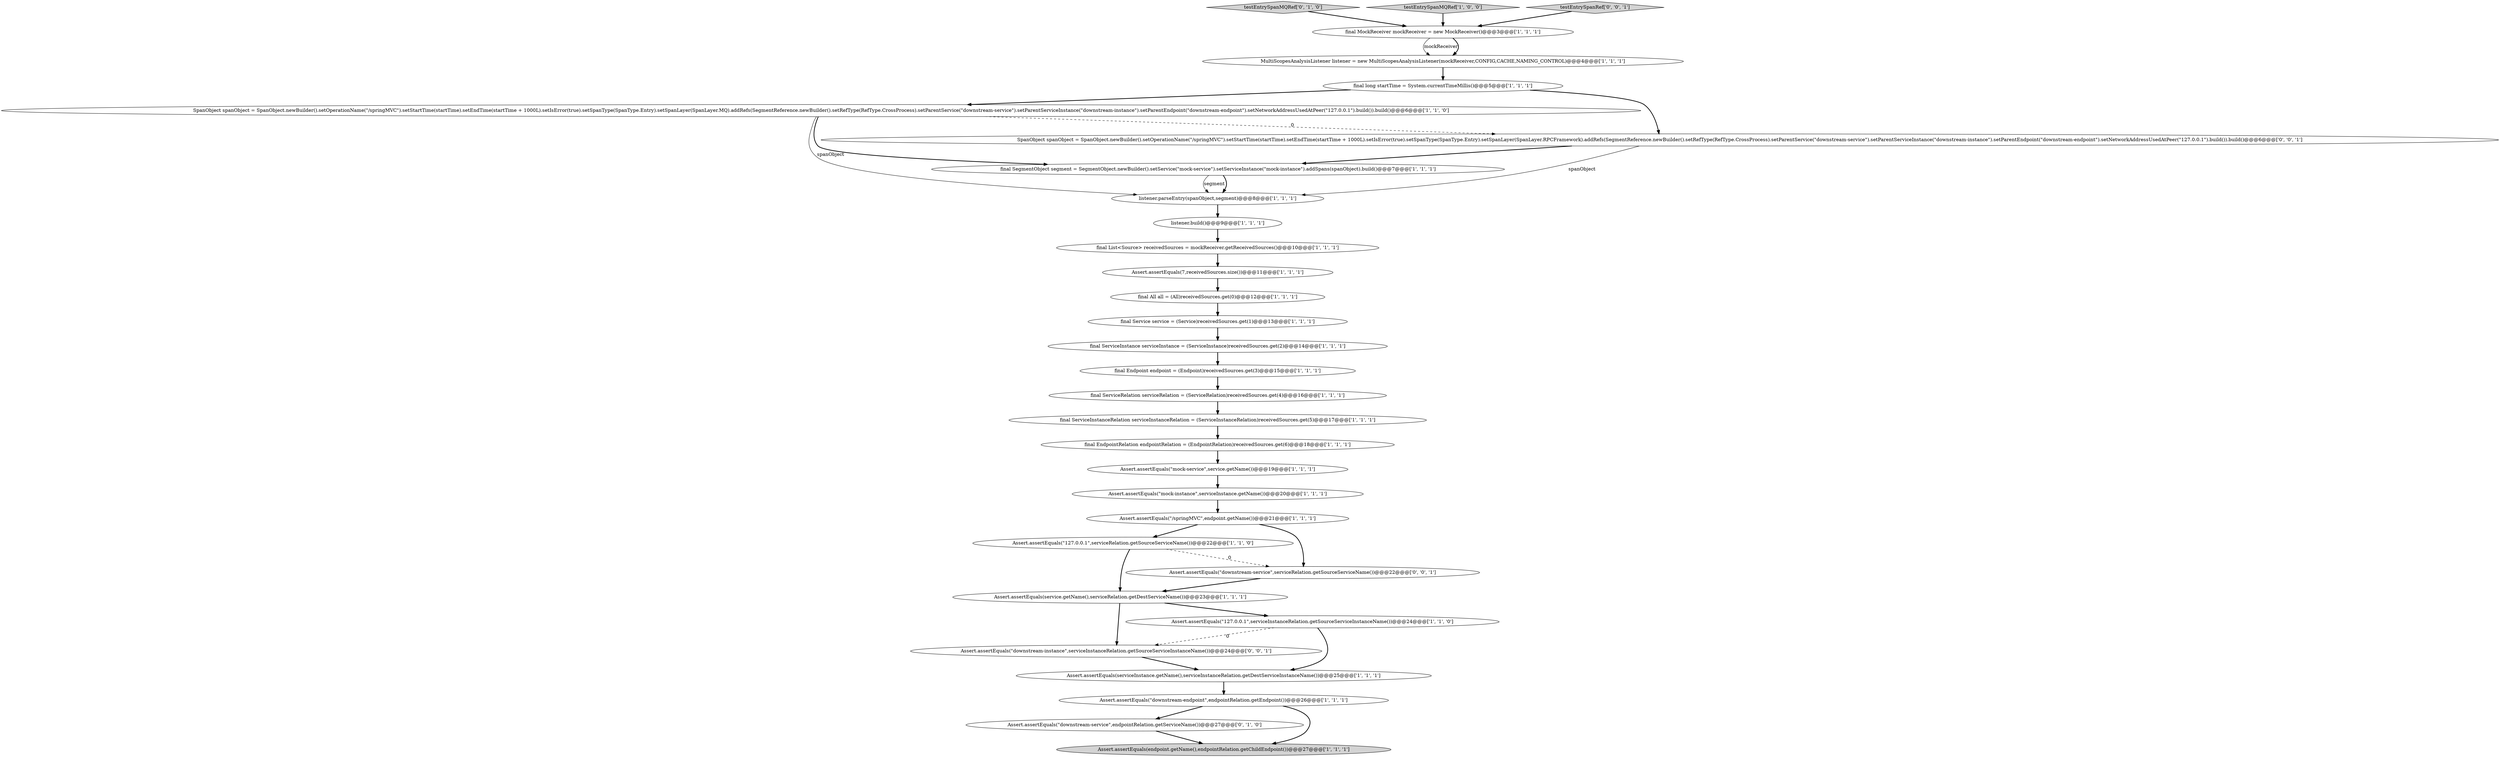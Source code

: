 digraph {
19 [style = filled, label = "Assert.assertEquals(\"mock-instance\",serviceInstance.getName())@@@20@@@['1', '1', '1']", fillcolor = white, shape = ellipse image = "AAA0AAABBB1BBB"];
3 [style = filled, label = "final Service service = (Service)receivedSources.get(1)@@@13@@@['1', '1', '1']", fillcolor = white, shape = ellipse image = "AAA0AAABBB1BBB"];
9 [style = filled, label = "final long startTime = System.currentTimeMillis()@@@5@@@['1', '1', '1']", fillcolor = white, shape = ellipse image = "AAA0AAABBB1BBB"];
6 [style = filled, label = "final Endpoint endpoint = (Endpoint)receivedSources.get(3)@@@15@@@['1', '1', '1']", fillcolor = white, shape = ellipse image = "AAA0AAABBB1BBB"];
14 [style = filled, label = "Assert.assertEquals(service.getName(),serviceRelation.getDestServiceName())@@@23@@@['1', '1', '1']", fillcolor = white, shape = ellipse image = "AAA0AAABBB1BBB"];
26 [style = filled, label = "Assert.assertEquals(\"downstream-service\",endpointRelation.getServiceName())@@@27@@@['0', '1', '0']", fillcolor = white, shape = ellipse image = "AAA1AAABBB2BBB"];
12 [style = filled, label = "Assert.assertEquals(\"127.0.0.1\",serviceRelation.getSourceServiceName())@@@22@@@['1', '1', '0']", fillcolor = white, shape = ellipse image = "AAA0AAABBB1BBB"];
21 [style = filled, label = "final MockReceiver mockReceiver = new MockReceiver()@@@3@@@['1', '1', '1']", fillcolor = white, shape = ellipse image = "AAA0AAABBB1BBB"];
4 [style = filled, label = "final ServiceInstance serviceInstance = (ServiceInstance)receivedSources.get(2)@@@14@@@['1', '1', '1']", fillcolor = white, shape = ellipse image = "AAA0AAABBB1BBB"];
20 [style = filled, label = "Assert.assertEquals(endpoint.getName(),endpointRelation.getChildEndpoint())@@@27@@@['1', '1', '1']", fillcolor = lightgray, shape = ellipse image = "AAA0AAABBB1BBB"];
7 [style = filled, label = "SpanObject spanObject = SpanObject.newBuilder().setOperationName(\"/springMVC\").setStartTime(startTime).setEndTime(startTime + 1000L).setIsError(true).setSpanType(SpanType.Entry).setSpanLayer(SpanLayer.MQ).addRefs(SegmentReference.newBuilder().setRefType(RefType.CrossProcess).setParentService(\"downstream-service\").setParentServiceInstance(\"downstream-instance\").setParentEndpoint(\"downstream-endpoint\").setNetworkAddressUsedAtPeer(\"127.0.0.1\").build()).build()@@@6@@@['1', '1', '0']", fillcolor = white, shape = ellipse image = "AAA0AAABBB1BBB"];
17 [style = filled, label = "Assert.assertEquals(\"mock-service\",service.getName())@@@19@@@['1', '1', '1']", fillcolor = white, shape = ellipse image = "AAA0AAABBB1BBB"];
31 [style = filled, label = "Assert.assertEquals(\"downstream-instance\",serviceInstanceRelation.getSourceServiceInstanceName())@@@24@@@['0', '0', '1']", fillcolor = white, shape = ellipse image = "AAA0AAABBB3BBB"];
15 [style = filled, label = "final ServiceRelation serviceRelation = (ServiceRelation)receivedSources.get(4)@@@16@@@['1', '1', '1']", fillcolor = white, shape = ellipse image = "AAA0AAABBB1BBB"];
23 [style = filled, label = "Assert.assertEquals(\"/springMVC\",endpoint.getName())@@@21@@@['1', '1', '1']", fillcolor = white, shape = ellipse image = "AAA0AAABBB1BBB"];
1 [style = filled, label = "final All all = (All)receivedSources.get(0)@@@12@@@['1', '1', '1']", fillcolor = white, shape = ellipse image = "AAA0AAABBB1BBB"];
8 [style = filled, label = "MultiScopesAnalysisListener listener = new MultiScopesAnalysisListener(mockReceiver,CONFIG,CACHE,NAMING_CONTROL)@@@4@@@['1', '1', '1']", fillcolor = white, shape = ellipse image = "AAA0AAABBB1BBB"];
2 [style = filled, label = "final ServiceInstanceRelation serviceInstanceRelation = (ServiceInstanceRelation)receivedSources.get(5)@@@17@@@['1', '1', '1']", fillcolor = white, shape = ellipse image = "AAA0AAABBB1BBB"];
28 [style = filled, label = "Assert.assertEquals(\"downstream-service\",serviceRelation.getSourceServiceName())@@@22@@@['0', '0', '1']", fillcolor = white, shape = ellipse image = "AAA0AAABBB3BBB"];
13 [style = filled, label = "Assert.assertEquals(\"127.0.0.1\",serviceInstanceRelation.getSourceServiceInstanceName())@@@24@@@['1', '1', '0']", fillcolor = white, shape = ellipse image = "AAA0AAABBB1BBB"];
11 [style = filled, label = "Assert.assertEquals(serviceInstance.getName(),serviceInstanceRelation.getDestServiceInstanceName())@@@25@@@['1', '1', '1']", fillcolor = white, shape = ellipse image = "AAA0AAABBB1BBB"];
0 [style = filled, label = "listener.build()@@@9@@@['1', '1', '1']", fillcolor = white, shape = ellipse image = "AAA0AAABBB1BBB"];
27 [style = filled, label = "testEntrySpanMQRef['0', '1', '0']", fillcolor = lightgray, shape = diamond image = "AAA0AAABBB2BBB"];
29 [style = filled, label = "SpanObject spanObject = SpanObject.newBuilder().setOperationName(\"/springMVC\").setStartTime(startTime).setEndTime(startTime + 1000L).setIsError(true).setSpanType(SpanType.Entry).setSpanLayer(SpanLayer.RPCFramework).addRefs(SegmentReference.newBuilder().setRefType(RefType.CrossProcess).setParentService(\"downstream-service\").setParentServiceInstance(\"downstream-instance\").setParentEndpoint(\"downstream-endpoint\").setNetworkAddressUsedAtPeer(\"127.0.0.1\").build()).build()@@@6@@@['0', '0', '1']", fillcolor = white, shape = ellipse image = "AAA0AAABBB3BBB"];
22 [style = filled, label = "final List<Source> receivedSources = mockReceiver.getReceivedSources()@@@10@@@['1', '1', '1']", fillcolor = white, shape = ellipse image = "AAA0AAABBB1BBB"];
25 [style = filled, label = "testEntrySpanMQRef['1', '0', '0']", fillcolor = lightgray, shape = diamond image = "AAA0AAABBB1BBB"];
16 [style = filled, label = "listener.parseEntry(spanObject,segment)@@@8@@@['1', '1', '1']", fillcolor = white, shape = ellipse image = "AAA0AAABBB1BBB"];
10 [style = filled, label = "final SegmentObject segment = SegmentObject.newBuilder().setService(\"mock-service\").setServiceInstance(\"mock-instance\").addSpans(spanObject).build()@@@7@@@['1', '1', '1']", fillcolor = white, shape = ellipse image = "AAA0AAABBB1BBB"];
5 [style = filled, label = "final EndpointRelation endpointRelation = (EndpointRelation)receivedSources.get(6)@@@18@@@['1', '1', '1']", fillcolor = white, shape = ellipse image = "AAA0AAABBB1BBB"];
24 [style = filled, label = "Assert.assertEquals(\"downstream-endpoint\",endpointRelation.getEndpoint())@@@26@@@['1', '1', '1']", fillcolor = white, shape = ellipse image = "AAA0AAABBB1BBB"];
30 [style = filled, label = "testEntrySpanRef['0', '0', '1']", fillcolor = lightgray, shape = diamond image = "AAA0AAABBB3BBB"];
18 [style = filled, label = "Assert.assertEquals(7,receivedSources.size())@@@11@@@['1', '1', '1']", fillcolor = white, shape = ellipse image = "AAA0AAABBB1BBB"];
10->16 [style = bold, label=""];
4->6 [style = bold, label=""];
7->29 [style = dashed, label="0"];
31->11 [style = bold, label=""];
8->9 [style = bold, label=""];
30->21 [style = bold, label=""];
6->15 [style = bold, label=""];
7->10 [style = bold, label=""];
12->28 [style = dashed, label="0"];
0->22 [style = bold, label=""];
24->20 [style = bold, label=""];
2->5 [style = bold, label=""];
12->14 [style = bold, label=""];
17->19 [style = bold, label=""];
21->8 [style = solid, label="mockReceiver"];
26->20 [style = bold, label=""];
14->13 [style = bold, label=""];
16->0 [style = bold, label=""];
21->8 [style = bold, label=""];
13->31 [style = dashed, label="0"];
19->23 [style = bold, label=""];
11->24 [style = bold, label=""];
10->16 [style = solid, label="segment"];
15->2 [style = bold, label=""];
29->16 [style = solid, label="spanObject"];
5->17 [style = bold, label=""];
25->21 [style = bold, label=""];
14->31 [style = bold, label=""];
7->16 [style = solid, label="spanObject"];
13->11 [style = bold, label=""];
1->3 [style = bold, label=""];
23->12 [style = bold, label=""];
22->18 [style = bold, label=""];
29->10 [style = bold, label=""];
18->1 [style = bold, label=""];
9->29 [style = bold, label=""];
23->28 [style = bold, label=""];
28->14 [style = bold, label=""];
24->26 [style = bold, label=""];
3->4 [style = bold, label=""];
27->21 [style = bold, label=""];
9->7 [style = bold, label=""];
}
